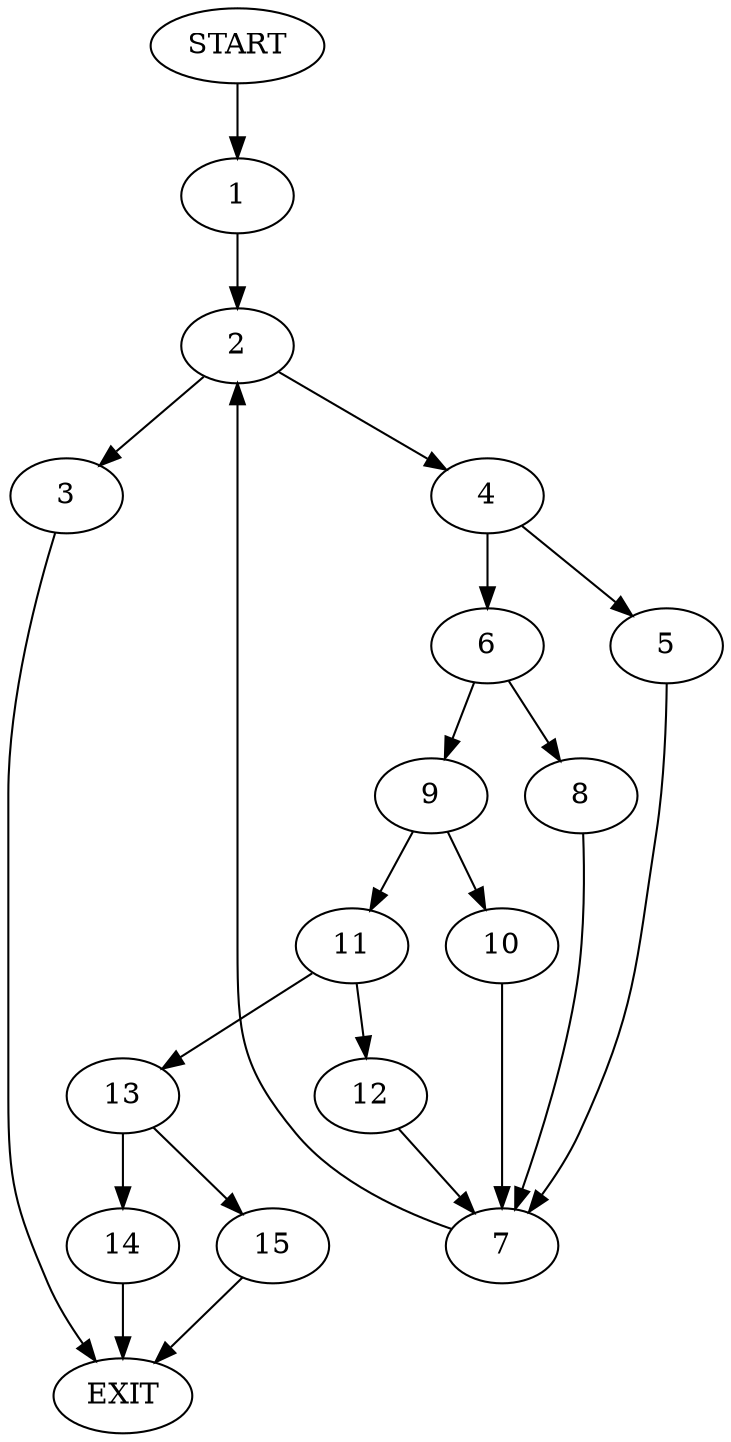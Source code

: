 digraph {
0 [label="START"]
16 [label="EXIT"]
0 -> 1
1 -> 2
2 -> 3
2 -> 4
3 -> 16
4 -> 5
4 -> 6
5 -> 7
6 -> 8
6 -> 9
7 -> 2
9 -> 10
9 -> 11
8 -> 7
10 -> 7
11 -> 12
11 -> 13
13 -> 14
13 -> 15
12 -> 7
15 -> 16
14 -> 16
}
